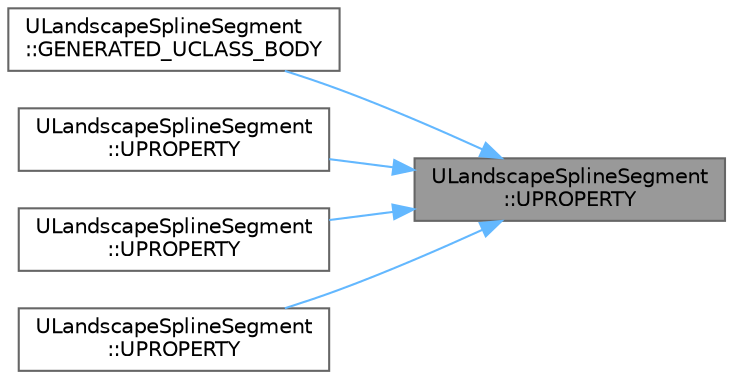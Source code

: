 digraph "ULandscapeSplineSegment::UPROPERTY"
{
 // INTERACTIVE_SVG=YES
 // LATEX_PDF_SIZE
  bgcolor="transparent";
  edge [fontname=Helvetica,fontsize=10,labelfontname=Helvetica,labelfontsize=10];
  node [fontname=Helvetica,fontsize=10,shape=box,height=0.2,width=0.4];
  rankdir="RL";
  Node1 [id="Node000001",label="ULandscapeSplineSegment\l::UPROPERTY",height=0.2,width=0.4,color="gray40", fillcolor="grey60", style="filled", fontcolor="black",tooltip="Actual data for spline."];
  Node1 -> Node2 [id="edge1_Node000001_Node000002",dir="back",color="steelblue1",style="solid",tooltip=" "];
  Node2 [id="Node000002",label="ULandscapeSplineSegment\l::GENERATED_UCLASS_BODY",height=0.2,width=0.4,color="grey40", fillcolor="white", style="filled",URL="$dc/daf/classULandscapeSplineSegment.html#add9fa6940b94e66e41e2940a98e6b065",tooltip=" "];
  Node1 -> Node3 [id="edge2_Node000001_Node000003",dir="back",color="steelblue1",style="solid",tooltip=" "];
  Node3 [id="Node000003",label="ULandscapeSplineSegment\l::UPROPERTY",height=0.2,width=0.4,color="grey40", fillcolor="white", style="filled",URL="$dc/daf/classULandscapeSplineSegment.html#a3553976e8e866fa99fe5886134c171fd",tooltip="Bounds of points."];
  Node1 -> Node4 [id="edge3_Node000001_Node000004",dir="back",color="steelblue1",style="solid",tooltip=" "];
  Node4 [id="Node000004",label="ULandscapeSplineSegment\l::UPROPERTY",height=0.2,width=0.4,color="grey40", fillcolor="white", style="filled",URL="$dc/daf/classULandscapeSplineSegment.html#aed83c96f10cd246d7e06599585ac7899",tooltip="Spline points."];
  Node1 -> Node5 [id="edge4_Node000001_Node000005",dir="back",color="steelblue1",style="solid",tooltip=" "];
  Node5 [id="Node000005",label="ULandscapeSplineSegment\l::UPROPERTY",height=0.2,width=0.4,color="grey40", fillcolor="white", style="filled",URL="$dc/daf/classULandscapeSplineSegment.html#a374dbb5540057e0ba6f6cf9101c71982",tooltip="Spline meshes."];
}
